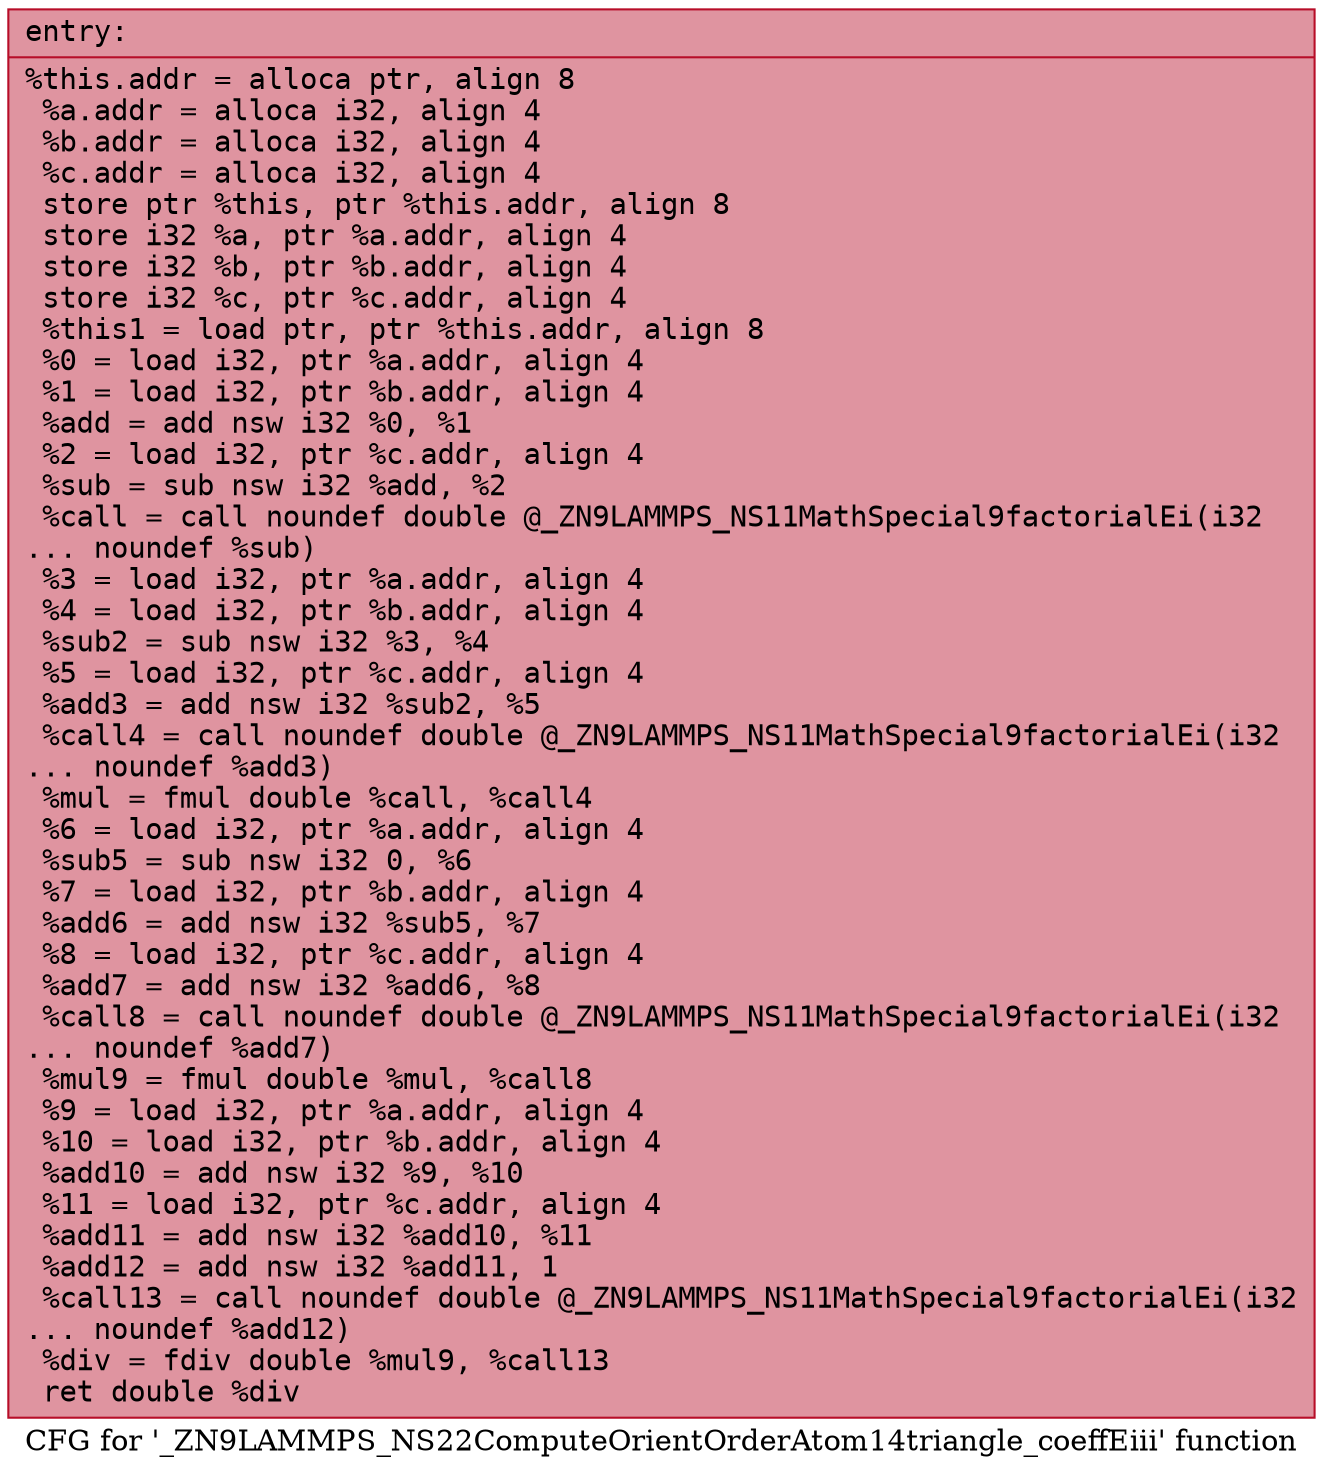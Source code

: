 digraph "CFG for '_ZN9LAMMPS_NS22ComputeOrientOrderAtom14triangle_coeffEiii' function" {
	label="CFG for '_ZN9LAMMPS_NS22ComputeOrientOrderAtom14triangle_coeffEiii' function";

	Node0x56462c166c40 [shape=record,color="#b70d28ff", style=filled, fillcolor="#b70d2870" fontname="Courier",label="{entry:\l|  %this.addr = alloca ptr, align 8\l  %a.addr = alloca i32, align 4\l  %b.addr = alloca i32, align 4\l  %c.addr = alloca i32, align 4\l  store ptr %this, ptr %this.addr, align 8\l  store i32 %a, ptr %a.addr, align 4\l  store i32 %b, ptr %b.addr, align 4\l  store i32 %c, ptr %c.addr, align 4\l  %this1 = load ptr, ptr %this.addr, align 8\l  %0 = load i32, ptr %a.addr, align 4\l  %1 = load i32, ptr %b.addr, align 4\l  %add = add nsw i32 %0, %1\l  %2 = load i32, ptr %c.addr, align 4\l  %sub = sub nsw i32 %add, %2\l  %call = call noundef double @_ZN9LAMMPS_NS11MathSpecial9factorialEi(i32\l... noundef %sub)\l  %3 = load i32, ptr %a.addr, align 4\l  %4 = load i32, ptr %b.addr, align 4\l  %sub2 = sub nsw i32 %3, %4\l  %5 = load i32, ptr %c.addr, align 4\l  %add3 = add nsw i32 %sub2, %5\l  %call4 = call noundef double @_ZN9LAMMPS_NS11MathSpecial9factorialEi(i32\l... noundef %add3)\l  %mul = fmul double %call, %call4\l  %6 = load i32, ptr %a.addr, align 4\l  %sub5 = sub nsw i32 0, %6\l  %7 = load i32, ptr %b.addr, align 4\l  %add6 = add nsw i32 %sub5, %7\l  %8 = load i32, ptr %c.addr, align 4\l  %add7 = add nsw i32 %add6, %8\l  %call8 = call noundef double @_ZN9LAMMPS_NS11MathSpecial9factorialEi(i32\l... noundef %add7)\l  %mul9 = fmul double %mul, %call8\l  %9 = load i32, ptr %a.addr, align 4\l  %10 = load i32, ptr %b.addr, align 4\l  %add10 = add nsw i32 %9, %10\l  %11 = load i32, ptr %c.addr, align 4\l  %add11 = add nsw i32 %add10, %11\l  %add12 = add nsw i32 %add11, 1\l  %call13 = call noundef double @_ZN9LAMMPS_NS11MathSpecial9factorialEi(i32\l... noundef %add12)\l  %div = fdiv double %mul9, %call13\l  ret double %div\l}"];
}
